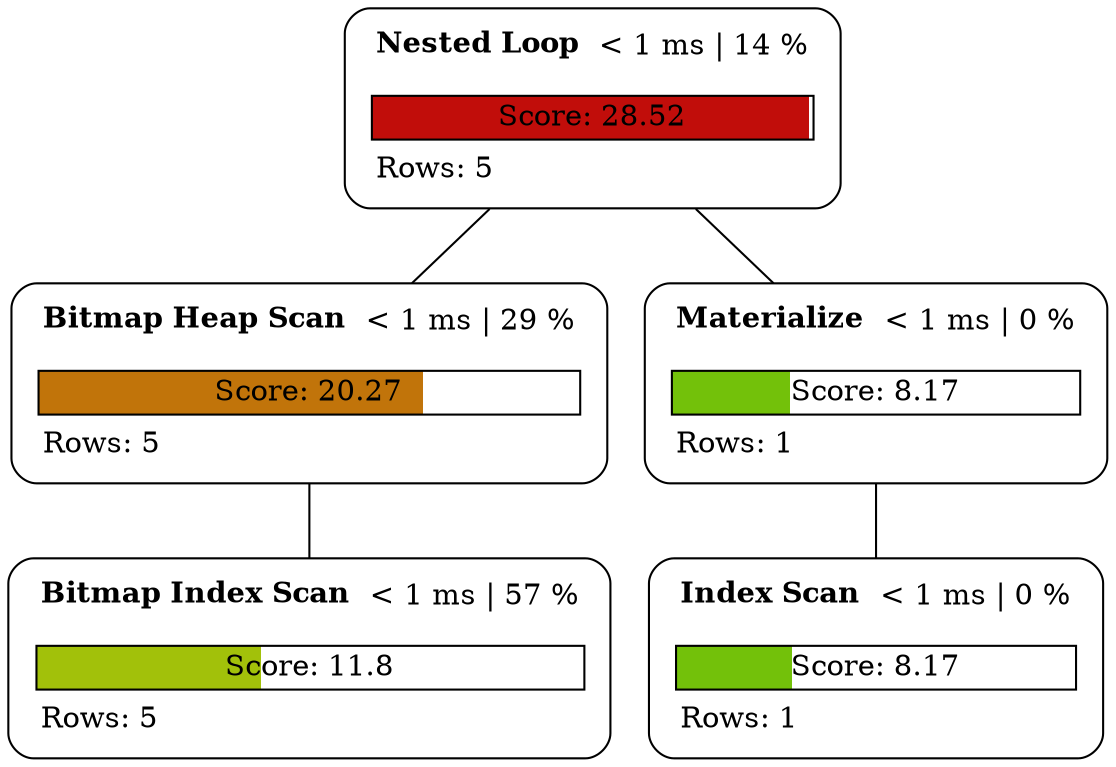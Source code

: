 graph explain {
    node0[label=<<table border="0" cellborder="0" cellspacing="5"><tr><td align="left"><b>Nested Loop</b></td><td>&lt; 1 ms | 14 %</td></tr><tr><td colspan="2" align="left"></td></tr><tr><td colspan="2" border="1" bgcolor="#c10d0a;0.99:white">Score: 28.52</td></tr><tr><td colspan="2" align="left">Rows: 5</td></tr></table>>][style="rounded"][shape="box"];
    node1[label=<<table border="0" cellborder="0" cellspacing="5"><tr><td align="left"><b>Bitmap Heap Scan</b></td><td>&lt; 1 ms | 29 %</td></tr><tr><td colspan="2" align="left"></td></tr><tr><td colspan="2" border="1" bgcolor="#c1740a;0.71:white">Score: 20.27</td></tr><tr><td colspan="2" align="left">Rows: 5</td></tr></table>>][style="rounded"][shape="box"];
    node2[label=<<table border="0" cellborder="0" cellspacing="5"><tr><td align="left"><b>Bitmap Index Scan</b></td><td>&lt; 1 ms | 57 %</td></tr><tr><td colspan="2" align="left"></td></tr><tr><td colspan="2" border="1" bgcolor="#a2c10a;0.41:white">Score: 11.8</td></tr><tr><td colspan="2" align="left">Rows: 5</td></tr></table>>][style="rounded"][shape="box"];
    node3[label=<<table border="0" cellborder="0" cellspacing="5"><tr><td align="left"><b>Materialize</b></td><td>&lt; 1 ms | 0 %</td></tr><tr><td colspan="2" align="left"></td></tr><tr><td colspan="2" border="1" bgcolor="#73c10a;0.29:white">Score: 8.17</td></tr><tr><td colspan="2" align="left">Rows: 1</td></tr></table>>][style="rounded"][shape="box"];
    node4[label=<<table border="0" cellborder="0" cellspacing="5"><tr><td align="left"><b>Index Scan</b></td><td>&lt; 1 ms | 0 %</td></tr><tr><td colspan="2" align="left"></td></tr><tr><td colspan="2" border="1" bgcolor="#73c10a;0.29:white">Score: 8.17</td></tr><tr><td colspan="2" align="left">Rows: 1</td></tr></table>>][style="rounded"][shape="box"];
    node0 -- node1[label=""];
    node1 -- node2[label=""];
    node0 -- node3[label=""];
    node3 -- node4[label=""];
}
